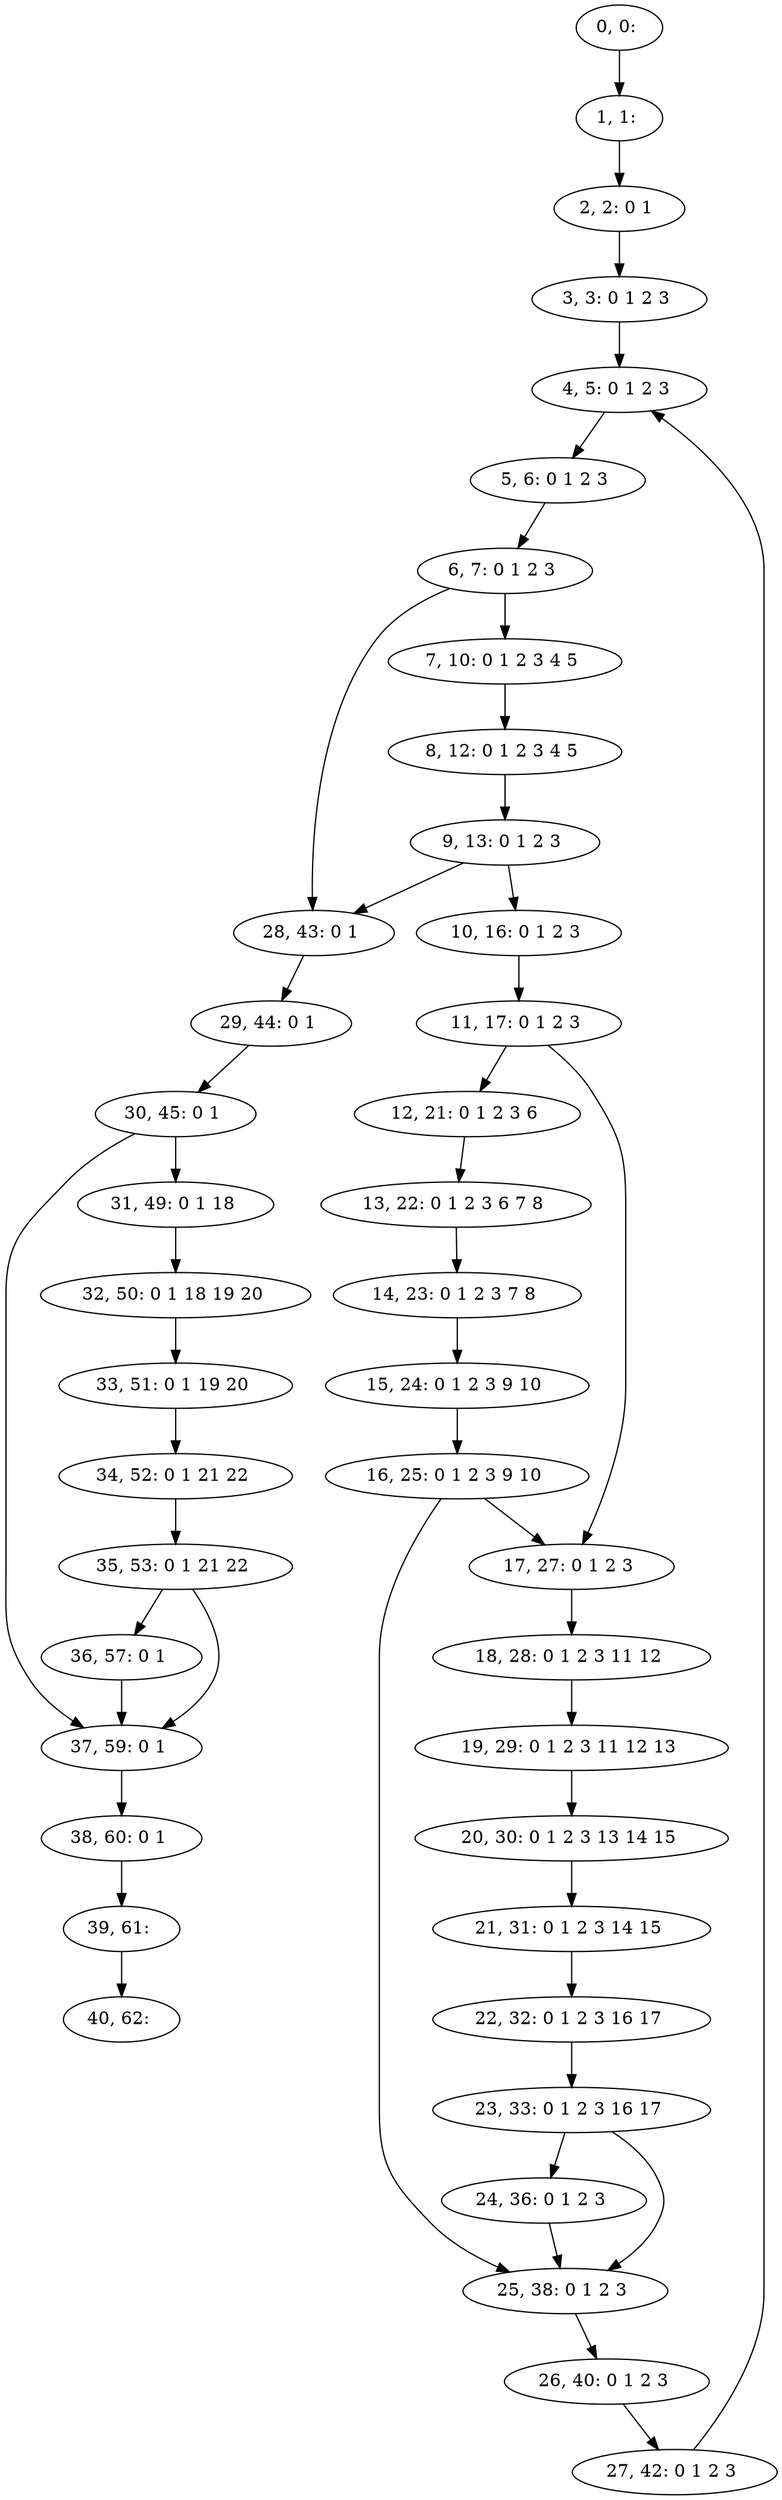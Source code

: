 digraph G {
0[label="0, 0: "];
1[label="1, 1: "];
2[label="2, 2: 0 1 "];
3[label="3, 3: 0 1 2 3 "];
4[label="4, 5: 0 1 2 3 "];
5[label="5, 6: 0 1 2 3 "];
6[label="6, 7: 0 1 2 3 "];
7[label="7, 10: 0 1 2 3 4 5 "];
8[label="8, 12: 0 1 2 3 4 5 "];
9[label="9, 13: 0 1 2 3 "];
10[label="10, 16: 0 1 2 3 "];
11[label="11, 17: 0 1 2 3 "];
12[label="12, 21: 0 1 2 3 6 "];
13[label="13, 22: 0 1 2 3 6 7 8 "];
14[label="14, 23: 0 1 2 3 7 8 "];
15[label="15, 24: 0 1 2 3 9 10 "];
16[label="16, 25: 0 1 2 3 9 10 "];
17[label="17, 27: 0 1 2 3 "];
18[label="18, 28: 0 1 2 3 11 12 "];
19[label="19, 29: 0 1 2 3 11 12 13 "];
20[label="20, 30: 0 1 2 3 13 14 15 "];
21[label="21, 31: 0 1 2 3 14 15 "];
22[label="22, 32: 0 1 2 3 16 17 "];
23[label="23, 33: 0 1 2 3 16 17 "];
24[label="24, 36: 0 1 2 3 "];
25[label="25, 38: 0 1 2 3 "];
26[label="26, 40: 0 1 2 3 "];
27[label="27, 42: 0 1 2 3 "];
28[label="28, 43: 0 1 "];
29[label="29, 44: 0 1 "];
30[label="30, 45: 0 1 "];
31[label="31, 49: 0 1 18 "];
32[label="32, 50: 0 1 18 19 20 "];
33[label="33, 51: 0 1 19 20 "];
34[label="34, 52: 0 1 21 22 "];
35[label="35, 53: 0 1 21 22 "];
36[label="36, 57: 0 1 "];
37[label="37, 59: 0 1 "];
38[label="38, 60: 0 1 "];
39[label="39, 61: "];
40[label="40, 62: "];
0->1 ;
1->2 ;
2->3 ;
3->4 ;
4->5 ;
5->6 ;
6->7 ;
6->28 ;
7->8 ;
8->9 ;
9->10 ;
9->28 ;
10->11 ;
11->12 ;
11->17 ;
12->13 ;
13->14 ;
14->15 ;
15->16 ;
16->17 ;
16->25 ;
17->18 ;
18->19 ;
19->20 ;
20->21 ;
21->22 ;
22->23 ;
23->24 ;
23->25 ;
24->25 ;
25->26 ;
26->27 ;
27->4 ;
28->29 ;
29->30 ;
30->31 ;
30->37 ;
31->32 ;
32->33 ;
33->34 ;
34->35 ;
35->36 ;
35->37 ;
36->37 ;
37->38 ;
38->39 ;
39->40 ;
}
